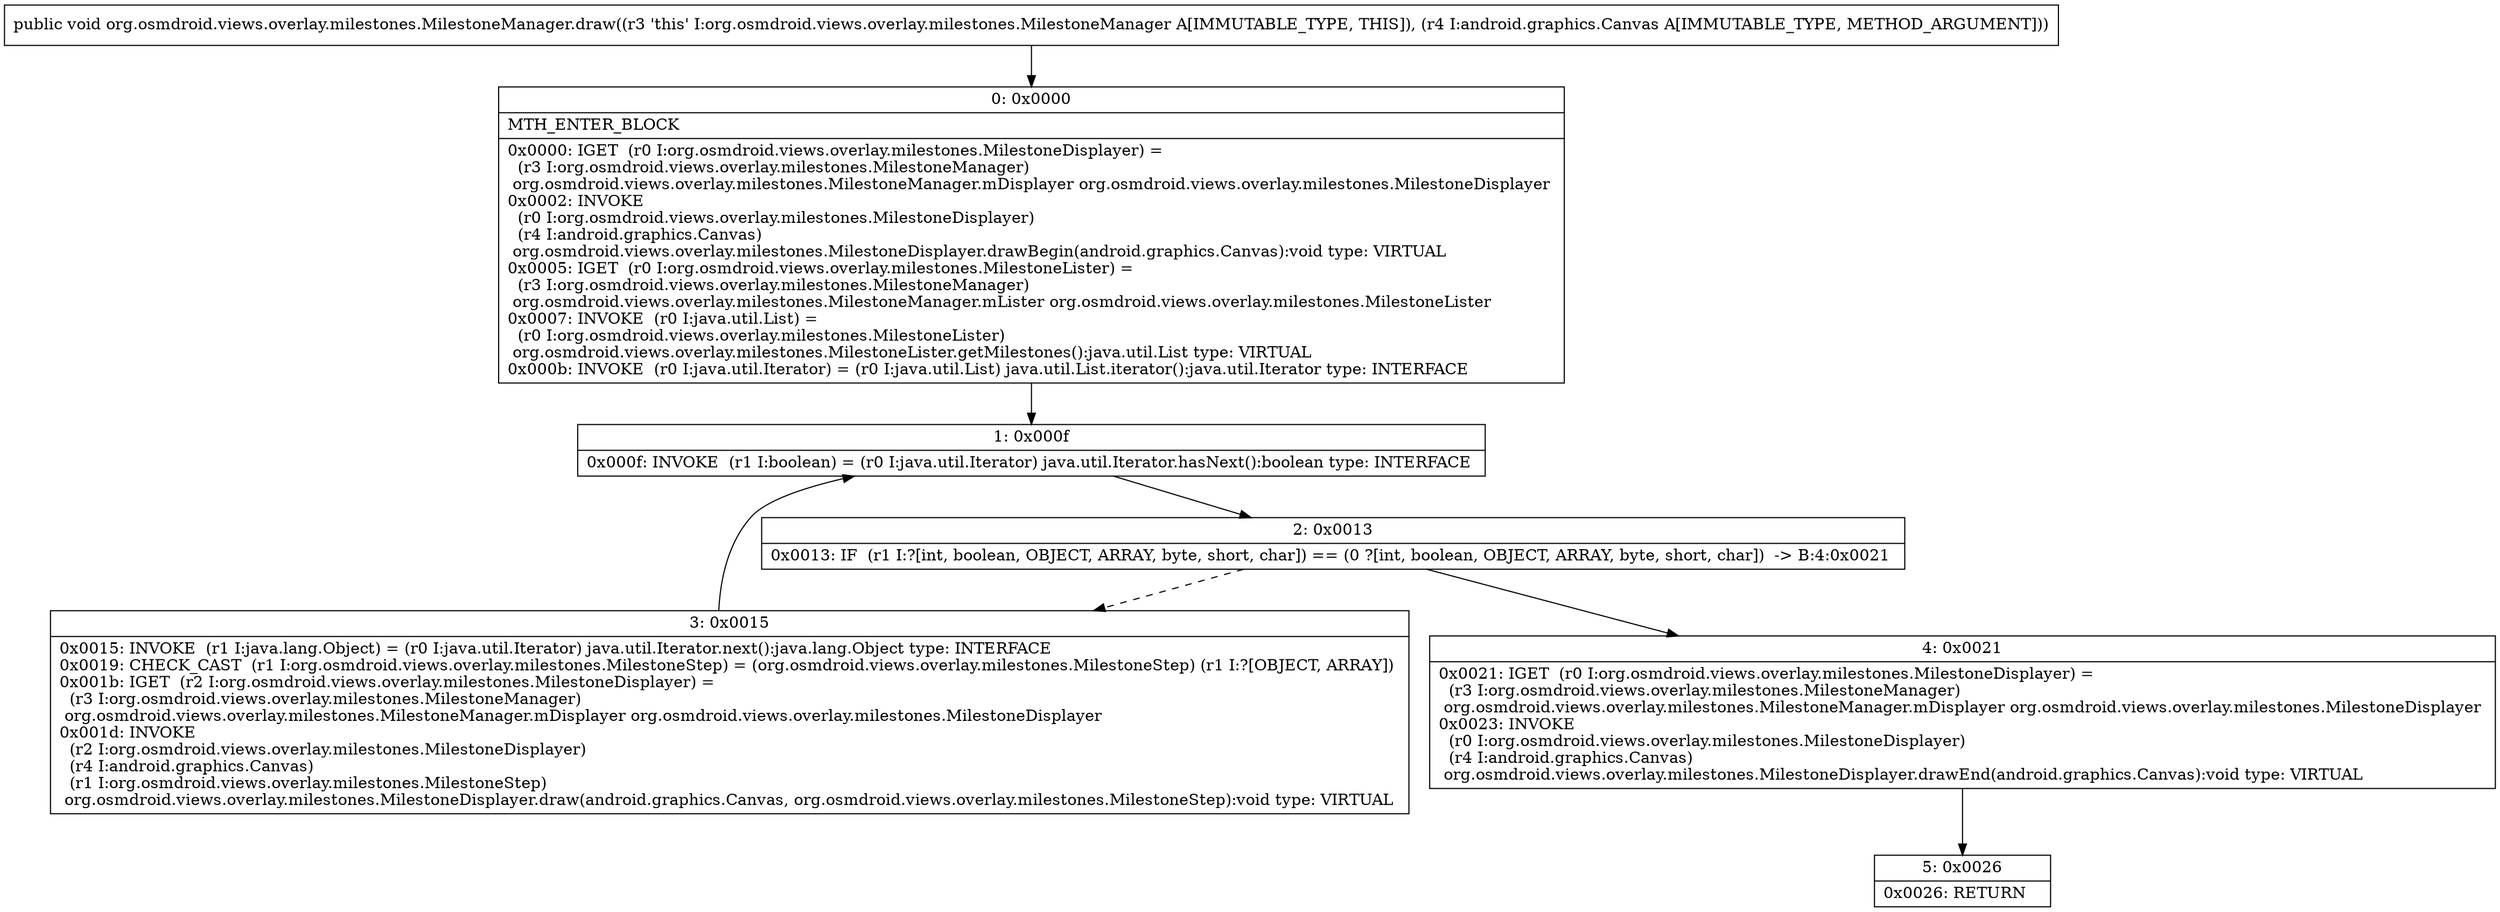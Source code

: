 digraph "CFG fororg.osmdroid.views.overlay.milestones.MilestoneManager.draw(Landroid\/graphics\/Canvas;)V" {
Node_0 [shape=record,label="{0\:\ 0x0000|MTH_ENTER_BLOCK\l|0x0000: IGET  (r0 I:org.osmdroid.views.overlay.milestones.MilestoneDisplayer) = \l  (r3 I:org.osmdroid.views.overlay.milestones.MilestoneManager)\l org.osmdroid.views.overlay.milestones.MilestoneManager.mDisplayer org.osmdroid.views.overlay.milestones.MilestoneDisplayer \l0x0002: INVOKE  \l  (r0 I:org.osmdroid.views.overlay.milestones.MilestoneDisplayer)\l  (r4 I:android.graphics.Canvas)\l org.osmdroid.views.overlay.milestones.MilestoneDisplayer.drawBegin(android.graphics.Canvas):void type: VIRTUAL \l0x0005: IGET  (r0 I:org.osmdroid.views.overlay.milestones.MilestoneLister) = \l  (r3 I:org.osmdroid.views.overlay.milestones.MilestoneManager)\l org.osmdroid.views.overlay.milestones.MilestoneManager.mLister org.osmdroid.views.overlay.milestones.MilestoneLister \l0x0007: INVOKE  (r0 I:java.util.List) = \l  (r0 I:org.osmdroid.views.overlay.milestones.MilestoneLister)\l org.osmdroid.views.overlay.milestones.MilestoneLister.getMilestones():java.util.List type: VIRTUAL \l0x000b: INVOKE  (r0 I:java.util.Iterator) = (r0 I:java.util.List) java.util.List.iterator():java.util.Iterator type: INTERFACE \l}"];
Node_1 [shape=record,label="{1\:\ 0x000f|0x000f: INVOKE  (r1 I:boolean) = (r0 I:java.util.Iterator) java.util.Iterator.hasNext():boolean type: INTERFACE \l}"];
Node_2 [shape=record,label="{2\:\ 0x0013|0x0013: IF  (r1 I:?[int, boolean, OBJECT, ARRAY, byte, short, char]) == (0 ?[int, boolean, OBJECT, ARRAY, byte, short, char])  \-\> B:4:0x0021 \l}"];
Node_3 [shape=record,label="{3\:\ 0x0015|0x0015: INVOKE  (r1 I:java.lang.Object) = (r0 I:java.util.Iterator) java.util.Iterator.next():java.lang.Object type: INTERFACE \l0x0019: CHECK_CAST  (r1 I:org.osmdroid.views.overlay.milestones.MilestoneStep) = (org.osmdroid.views.overlay.milestones.MilestoneStep) (r1 I:?[OBJECT, ARRAY]) \l0x001b: IGET  (r2 I:org.osmdroid.views.overlay.milestones.MilestoneDisplayer) = \l  (r3 I:org.osmdroid.views.overlay.milestones.MilestoneManager)\l org.osmdroid.views.overlay.milestones.MilestoneManager.mDisplayer org.osmdroid.views.overlay.milestones.MilestoneDisplayer \l0x001d: INVOKE  \l  (r2 I:org.osmdroid.views.overlay.milestones.MilestoneDisplayer)\l  (r4 I:android.graphics.Canvas)\l  (r1 I:org.osmdroid.views.overlay.milestones.MilestoneStep)\l org.osmdroid.views.overlay.milestones.MilestoneDisplayer.draw(android.graphics.Canvas, org.osmdroid.views.overlay.milestones.MilestoneStep):void type: VIRTUAL \l}"];
Node_4 [shape=record,label="{4\:\ 0x0021|0x0021: IGET  (r0 I:org.osmdroid.views.overlay.milestones.MilestoneDisplayer) = \l  (r3 I:org.osmdroid.views.overlay.milestones.MilestoneManager)\l org.osmdroid.views.overlay.milestones.MilestoneManager.mDisplayer org.osmdroid.views.overlay.milestones.MilestoneDisplayer \l0x0023: INVOKE  \l  (r0 I:org.osmdroid.views.overlay.milestones.MilestoneDisplayer)\l  (r4 I:android.graphics.Canvas)\l org.osmdroid.views.overlay.milestones.MilestoneDisplayer.drawEnd(android.graphics.Canvas):void type: VIRTUAL \l}"];
Node_5 [shape=record,label="{5\:\ 0x0026|0x0026: RETURN   \l}"];
MethodNode[shape=record,label="{public void org.osmdroid.views.overlay.milestones.MilestoneManager.draw((r3 'this' I:org.osmdroid.views.overlay.milestones.MilestoneManager A[IMMUTABLE_TYPE, THIS]), (r4 I:android.graphics.Canvas A[IMMUTABLE_TYPE, METHOD_ARGUMENT])) }"];
MethodNode -> Node_0;
Node_0 -> Node_1;
Node_1 -> Node_2;
Node_2 -> Node_3[style=dashed];
Node_2 -> Node_4;
Node_3 -> Node_1;
Node_4 -> Node_5;
}

